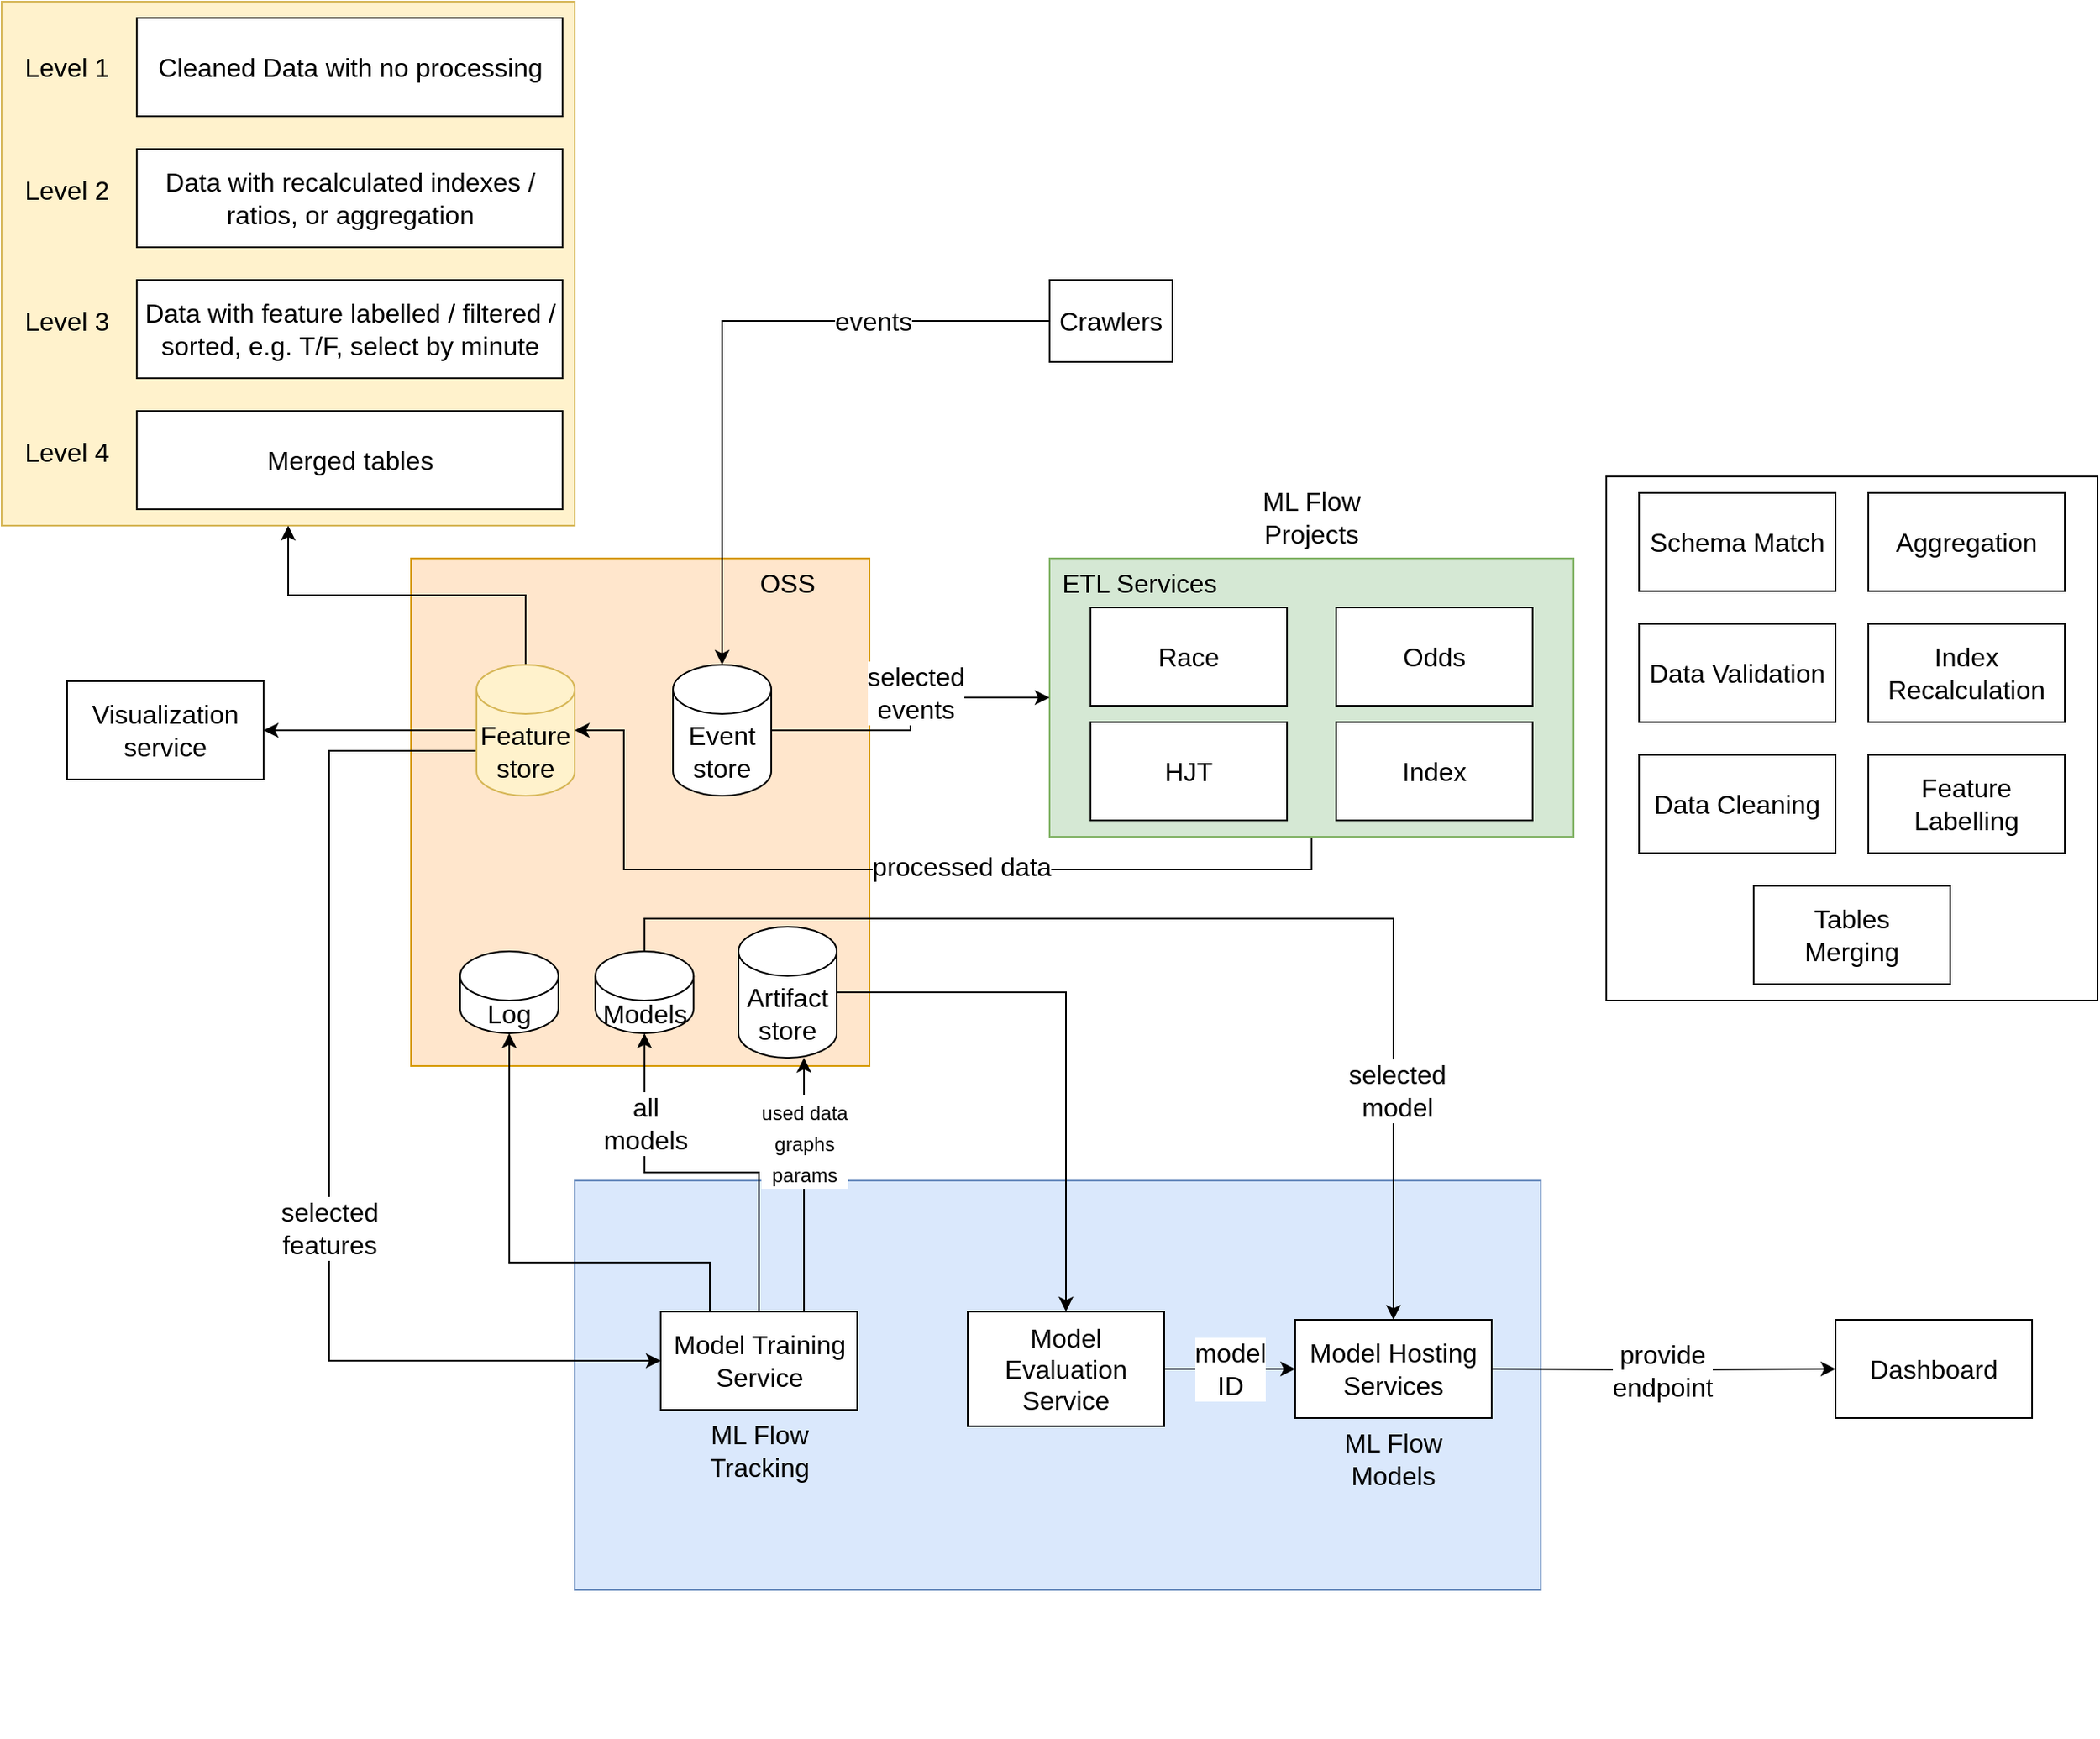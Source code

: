 <mxfile version="20.2.8" type="github">
  <diagram id="_OYlfLiKj20trFkd4ubV" name="Page-1">
    <mxGraphModel dx="1426" dy="1263" grid="1" gridSize="10" guides="1" tooltips="1" connect="1" arrows="1" fold="1" page="1" pageScale="1" pageWidth="1654" pageHeight="1169" math="0" shadow="0">
      <root>
        <mxCell id="0" />
        <mxCell id="1" parent="0" />
        <mxCell id="ToE4UrAM6BWn20umVzim-93" value="" style="rounded=0;whiteSpace=wrap;html=1;fontSize=16;" vertex="1" parent="1">
          <mxGeometry x="1010" y="300" width="300" height="320" as="geometry" />
        </mxCell>
        <mxCell id="ToE4UrAM6BWn20umVzim-91" value="" style="rounded=0;whiteSpace=wrap;html=1;fontSize=16;fillColor=#fff2cc;strokeColor=#d6b656;" vertex="1" parent="1">
          <mxGeometry x="30" y="10" width="350" height="320" as="geometry" />
        </mxCell>
        <mxCell id="ToE4UrAM6BWn20umVzim-59" value="" style="rounded=0;whiteSpace=wrap;html=1;fontSize=16;fillColor=#dae8fc;strokeColor=#6c8ebf;" vertex="1" parent="1">
          <mxGeometry x="380" y="730" width="590" height="250" as="geometry" />
        </mxCell>
        <mxCell id="ToE4UrAM6BWn20umVzim-12" value="" style="rounded=0;whiteSpace=wrap;html=1;fontSize=16;fillColor=#ffe6cc;strokeColor=#d79b00;" vertex="1" parent="1">
          <mxGeometry x="280" y="350" width="280" height="310" as="geometry" />
        </mxCell>
        <mxCell id="ToE4UrAM6BWn20umVzim-37" style="edgeStyle=orthogonalEdgeStyle;rounded=0;orthogonalLoop=1;jettySize=auto;html=1;exitX=0.5;exitY=1;exitDx=0;exitDy=0;fontSize=16;" edge="1" parent="1" source="ToE4UrAM6BWn20umVzim-1" target="ToE4UrAM6BWn20umVzim-16">
          <mxGeometry relative="1" as="geometry">
            <Array as="points">
              <mxPoint x="830" y="540" />
              <mxPoint x="410" y="540" />
              <mxPoint x="410" y="455" />
            </Array>
          </mxGeometry>
        </mxCell>
        <mxCell id="ToE4UrAM6BWn20umVzim-39" value="processed data" style="edgeLabel;html=1;align=center;verticalAlign=middle;resizable=0;points=[];fontSize=16;" vertex="1" connectable="0" parent="ToE4UrAM6BWn20umVzim-37">
          <mxGeometry x="-0.156" y="-2" relative="1" as="geometry">
            <mxPoint as="offset" />
          </mxGeometry>
        </mxCell>
        <mxCell id="ToE4UrAM6BWn20umVzim-1" value="" style="rounded=0;whiteSpace=wrap;html=1;fillColor=#d5e8d4;strokeColor=#82b366;" vertex="1" parent="1">
          <mxGeometry x="670" y="350" width="320" height="170" as="geometry" />
        </mxCell>
        <mxCell id="ToE4UrAM6BWn20umVzim-2" value="ETL Services" style="text;html=1;strokeColor=none;fillColor=none;align=center;verticalAlign=middle;whiteSpace=wrap;rounded=0;fontSize=16;" vertex="1" parent="1">
          <mxGeometry x="670" y="350" width="110" height="30" as="geometry" />
        </mxCell>
        <mxCell id="ToE4UrAM6BWn20umVzim-15" style="edgeStyle=orthogonalEdgeStyle;rounded=0;orthogonalLoop=1;jettySize=auto;html=1;exitX=1;exitY=0.5;exitDx=0;exitDy=0;exitPerimeter=0;entryX=0;entryY=0.5;entryDx=0;entryDy=0;fontSize=16;" edge="1" parent="1" source="ToE4UrAM6BWn20umVzim-3" target="ToE4UrAM6BWn20umVzim-1">
          <mxGeometry relative="1" as="geometry" />
        </mxCell>
        <mxCell id="ToE4UrAM6BWn20umVzim-24" value="selected&lt;br&gt;events" style="edgeLabel;html=1;align=center;verticalAlign=middle;resizable=0;points=[];fontSize=16;" vertex="1" connectable="0" parent="ToE4UrAM6BWn20umVzim-15">
          <mxGeometry x="0.129" y="3" relative="1" as="geometry">
            <mxPoint as="offset" />
          </mxGeometry>
        </mxCell>
        <mxCell id="ToE4UrAM6BWn20umVzim-3" value="Event store" style="shape=cylinder3;whiteSpace=wrap;html=1;boundedLbl=1;backgroundOutline=1;size=15;fontSize=16;" vertex="1" parent="1">
          <mxGeometry x="440" y="415" width="60" height="80" as="geometry" />
        </mxCell>
        <mxCell id="ToE4UrAM6BWn20umVzim-13" style="edgeStyle=orthogonalEdgeStyle;rounded=0;orthogonalLoop=1;jettySize=auto;html=1;fontSize=16;" edge="1" parent="1" source="ToE4UrAM6BWn20umVzim-4" target="ToE4UrAM6BWn20umVzim-3">
          <mxGeometry relative="1" as="geometry" />
        </mxCell>
        <mxCell id="ToE4UrAM6BWn20umVzim-23" value="events" style="edgeLabel;html=1;align=center;verticalAlign=middle;resizable=0;points=[];fontSize=16;" vertex="1" connectable="0" parent="ToE4UrAM6BWn20umVzim-13">
          <mxGeometry x="-0.472" relative="1" as="geometry">
            <mxPoint as="offset" />
          </mxGeometry>
        </mxCell>
        <mxCell id="ToE4UrAM6BWn20umVzim-4" value="Crawlers" style="rounded=0;whiteSpace=wrap;html=1;fontSize=16;" vertex="1" parent="1">
          <mxGeometry x="670" y="180" width="75" height="50" as="geometry" />
        </mxCell>
        <mxCell id="ToE4UrAM6BWn20umVzim-7" value="Race" style="rounded=0;whiteSpace=wrap;html=1;fontSize=16;" vertex="1" parent="1">
          <mxGeometry x="695" y="380" width="120" height="60" as="geometry" />
        </mxCell>
        <mxCell id="ToE4UrAM6BWn20umVzim-8" value="HJT" style="rounded=0;whiteSpace=wrap;html=1;fontSize=16;" vertex="1" parent="1">
          <mxGeometry x="695" y="450" width="120" height="60" as="geometry" />
        </mxCell>
        <mxCell id="ToE4UrAM6BWn20umVzim-9" value="Odds" style="rounded=0;whiteSpace=wrap;html=1;fontSize=16;" vertex="1" parent="1">
          <mxGeometry x="845" y="380" width="120" height="60" as="geometry" />
        </mxCell>
        <mxCell id="ToE4UrAM6BWn20umVzim-10" value="Index" style="rounded=0;whiteSpace=wrap;html=1;fontSize=16;" vertex="1" parent="1">
          <mxGeometry x="845" y="450" width="120" height="60" as="geometry" />
        </mxCell>
        <mxCell id="ToE4UrAM6BWn20umVzim-14" value="OSS" style="text;html=1;strokeColor=none;fillColor=none;align=center;verticalAlign=middle;whiteSpace=wrap;rounded=0;fontSize=16;" vertex="1" parent="1">
          <mxGeometry x="480" y="350" width="60" height="30" as="geometry" />
        </mxCell>
        <mxCell id="ToE4UrAM6BWn20umVzim-21" style="edgeStyle=orthogonalEdgeStyle;rounded=0;orthogonalLoop=1;jettySize=auto;html=1;exitX=0;exitY=0.5;exitDx=0;exitDy=0;exitPerimeter=0;entryX=1;entryY=0.5;entryDx=0;entryDy=0;fontSize=16;" edge="1" parent="1" source="ToE4UrAM6BWn20umVzim-16" target="ToE4UrAM6BWn20umVzim-20">
          <mxGeometry relative="1" as="geometry" />
        </mxCell>
        <mxCell id="ToE4UrAM6BWn20umVzim-60" style="edgeStyle=orthogonalEdgeStyle;rounded=0;orthogonalLoop=1;jettySize=auto;html=1;exitX=0;exitY=0;exitDx=0;exitDy=52.5;exitPerimeter=0;fontSize=16;" edge="1" parent="1" source="ToE4UrAM6BWn20umVzim-16" target="ToE4UrAM6BWn20umVzim-40">
          <mxGeometry relative="1" as="geometry">
            <Array as="points">
              <mxPoint x="230" y="468" />
              <mxPoint x="230" y="840" />
            </Array>
          </mxGeometry>
        </mxCell>
        <mxCell id="ToE4UrAM6BWn20umVzim-61" value="selected&lt;br&gt;features" style="edgeLabel;html=1;align=center;verticalAlign=middle;resizable=0;points=[];fontSize=16;" vertex="1" connectable="0" parent="ToE4UrAM6BWn20umVzim-60">
          <mxGeometry x="0.145" relative="1" as="geometry">
            <mxPoint y="1" as="offset" />
          </mxGeometry>
        </mxCell>
        <mxCell id="ToE4UrAM6BWn20umVzim-92" style="edgeStyle=orthogonalEdgeStyle;rounded=0;orthogonalLoop=1;jettySize=auto;html=1;exitX=0.5;exitY=0;exitDx=0;exitDy=0;exitPerimeter=0;entryX=0.5;entryY=1;entryDx=0;entryDy=0;fontSize=16;" edge="1" parent="1" source="ToE4UrAM6BWn20umVzim-16" target="ToE4UrAM6BWn20umVzim-91">
          <mxGeometry relative="1" as="geometry" />
        </mxCell>
        <mxCell id="ToE4UrAM6BWn20umVzim-16" value="Feature&lt;br&gt;store" style="shape=cylinder3;whiteSpace=wrap;html=1;boundedLbl=1;backgroundOutline=1;size=15;fontSize=16;fillColor=#fff2cc;strokeColor=#d6b656;" vertex="1" parent="1">
          <mxGeometry x="320" y="415" width="60" height="80" as="geometry" />
        </mxCell>
        <mxCell id="ToE4UrAM6BWn20umVzim-20" value="Visualization service" style="rounded=0;whiteSpace=wrap;html=1;fontSize=16;" vertex="1" parent="1">
          <mxGeometry x="70" y="425" width="120" height="60" as="geometry" />
        </mxCell>
        <mxCell id="ToE4UrAM6BWn20umVzim-26" value="Data Cleaning" style="rounded=0;whiteSpace=wrap;html=1;fontSize=16;" vertex="1" parent="1">
          <mxGeometry x="1030" y="470" width="120" height="60" as="geometry" />
        </mxCell>
        <mxCell id="ToE4UrAM6BWn20umVzim-28" value="Aggregation" style="rounded=0;whiteSpace=wrap;html=1;fontSize=16;" vertex="1" parent="1">
          <mxGeometry x="1170" y="310" width="120" height="60" as="geometry" />
        </mxCell>
        <mxCell id="ToE4UrAM6BWn20umVzim-25" value="Data Validation" style="rounded=0;whiteSpace=wrap;html=1;fontSize=16;" vertex="1" parent="1">
          <mxGeometry x="1030" y="390" width="120" height="60" as="geometry" />
        </mxCell>
        <mxCell id="ToE4UrAM6BWn20umVzim-31" value="Schema Match" style="rounded=0;whiteSpace=wrap;html=1;fontSize=16;" vertex="1" parent="1">
          <mxGeometry x="1030" y="310" width="120" height="60" as="geometry" />
        </mxCell>
        <mxCell id="ToE4UrAM6BWn20umVzim-34" value="Index Recalculation" style="rounded=0;whiteSpace=wrap;html=1;fontSize=16;" vertex="1" parent="1">
          <mxGeometry x="1170" y="390" width="120" height="60" as="geometry" />
        </mxCell>
        <mxCell id="ToE4UrAM6BWn20umVzim-46" style="edgeStyle=orthogonalEdgeStyle;rounded=0;orthogonalLoop=1;jettySize=auto;html=1;exitX=0.5;exitY=0;exitDx=0;exitDy=0;fontSize=16;" edge="1" parent="1" source="ToE4UrAM6BWn20umVzim-40" target="ToE4UrAM6BWn20umVzim-44">
          <mxGeometry relative="1" as="geometry">
            <Array as="points">
              <mxPoint x="520" y="810" />
            </Array>
          </mxGeometry>
        </mxCell>
        <mxCell id="ToE4UrAM6BWn20umVzim-62" value="&lt;font style=&quot;font-size: 12px;&quot;&gt;used data&lt;br&gt;graphs&lt;br&gt;params&lt;/font&gt;" style="edgeLabel;html=1;align=center;verticalAlign=middle;resizable=0;points=[];fontSize=16;" vertex="1" connectable="0" parent="ToE4UrAM6BWn20umVzim-46">
          <mxGeometry x="0.585" y="3" relative="1" as="geometry">
            <mxPoint x="3" y="13" as="offset" />
          </mxGeometry>
        </mxCell>
        <mxCell id="ToE4UrAM6BWn20umVzim-77" style="edgeStyle=orthogonalEdgeStyle;rounded=0;orthogonalLoop=1;jettySize=auto;html=1;exitX=0.25;exitY=0;exitDx=0;exitDy=0;entryX=0.5;entryY=1;entryDx=0;entryDy=0;entryPerimeter=0;fontSize=16;" edge="1" parent="1" source="ToE4UrAM6BWn20umVzim-40" target="ToE4UrAM6BWn20umVzim-47">
          <mxGeometry relative="1" as="geometry">
            <Array as="points">
              <mxPoint x="463" y="780" />
              <mxPoint x="340" y="780" />
            </Array>
          </mxGeometry>
        </mxCell>
        <mxCell id="ToE4UrAM6BWn20umVzim-79" style="edgeStyle=orthogonalEdgeStyle;rounded=0;orthogonalLoop=1;jettySize=auto;html=1;exitX=0.5;exitY=0;exitDx=0;exitDy=0;entryX=0.5;entryY=1;entryDx=0;entryDy=0;entryPerimeter=0;fontSize=12;" edge="1" parent="1" source="ToE4UrAM6BWn20umVzim-40" target="ToE4UrAM6BWn20umVzim-55">
          <mxGeometry relative="1" as="geometry" />
        </mxCell>
        <mxCell id="ToE4UrAM6BWn20umVzim-83" value="all&lt;br&gt;models" style="edgeLabel;html=1;align=center;verticalAlign=middle;resizable=0;points=[];fontSize=16;" vertex="1" connectable="0" parent="ToE4UrAM6BWn20umVzim-79">
          <mxGeometry x="0.541" relative="1" as="geometry">
            <mxPoint as="offset" />
          </mxGeometry>
        </mxCell>
        <mxCell id="ToE4UrAM6BWn20umVzim-40" value="Model Training Service" style="rounded=0;whiteSpace=wrap;html=1;fontSize=16;" vertex="1" parent="1">
          <mxGeometry x="432.5" y="810" width="120" height="60" as="geometry" />
        </mxCell>
        <mxCell id="ToE4UrAM6BWn20umVzim-41" value="" style="shape=image;verticalLabelPosition=bottom;labelBackgroundColor=default;verticalAlign=top;aspect=fixed;imageAspect=0;image=https://www.mlflow.org/docs/latest/_static/MLflow-logo-final-black.png;" vertex="1" parent="1">
          <mxGeometry x="573.1" y="990" width="217" height="79.71" as="geometry" />
        </mxCell>
        <mxCell id="ToE4UrAM6BWn20umVzim-78" style="edgeStyle=orthogonalEdgeStyle;rounded=0;orthogonalLoop=1;jettySize=auto;html=1;exitX=1;exitY=0.5;exitDx=0;exitDy=0;exitPerimeter=0;fontSize=12;" edge="1" parent="1" source="ToE4UrAM6BWn20umVzim-44" target="ToE4UrAM6BWn20umVzim-67">
          <mxGeometry relative="1" as="geometry" />
        </mxCell>
        <mxCell id="ToE4UrAM6BWn20umVzim-44" value="Artifact store" style="shape=cylinder3;whiteSpace=wrap;html=1;boundedLbl=1;backgroundOutline=1;size=15;fontSize=16;" vertex="1" parent="1">
          <mxGeometry x="480" y="575" width="60" height="80" as="geometry" />
        </mxCell>
        <mxCell id="ToE4UrAM6BWn20umVzim-65" style="edgeStyle=orthogonalEdgeStyle;rounded=0;orthogonalLoop=1;jettySize=auto;html=1;exitX=1;exitY=0.5;exitDx=0;exitDy=0;entryX=0;entryY=0.5;entryDx=0;entryDy=0;fontSize=16;" edge="1" parent="1" target="ToE4UrAM6BWn20umVzim-64">
          <mxGeometry relative="1" as="geometry">
            <mxPoint x="940" y="845" as="sourcePoint" />
          </mxGeometry>
        </mxCell>
        <mxCell id="ToE4UrAM6BWn20umVzim-66" value="provide&lt;br&gt;endpoint" style="edgeLabel;html=1;align=center;verticalAlign=middle;resizable=0;points=[];fontSize=16;" vertex="1" connectable="0" parent="ToE4UrAM6BWn20umVzim-65">
          <mxGeometry x="-0.019" relative="1" as="geometry">
            <mxPoint as="offset" />
          </mxGeometry>
        </mxCell>
        <mxCell id="ToE4UrAM6BWn20umVzim-45" value="Model Hosting Services" style="rounded=0;whiteSpace=wrap;html=1;fontSize=16;" vertex="1" parent="1">
          <mxGeometry x="820" y="815" width="120" height="60" as="geometry" />
        </mxCell>
        <mxCell id="ToE4UrAM6BWn20umVzim-47" value="Log" style="shape=cylinder3;whiteSpace=wrap;html=1;boundedLbl=1;backgroundOutline=1;size=15;fontSize=16;" vertex="1" parent="1">
          <mxGeometry x="310" y="590" width="60" height="50" as="geometry" />
        </mxCell>
        <mxCell id="ToE4UrAM6BWn20umVzim-50" value="ML Flow&lt;br&gt;Tracking" style="text;html=1;strokeColor=none;fillColor=none;align=center;verticalAlign=middle;whiteSpace=wrap;rounded=0;fontSize=16;" vertex="1" parent="1">
          <mxGeometry x="452.6" y="880" width="79.8" height="30" as="geometry" />
        </mxCell>
        <mxCell id="ToE4UrAM6BWn20umVzim-51" value="ML Flow&lt;br&gt;Models" style="text;html=1;strokeColor=none;fillColor=none;align=center;verticalAlign=middle;whiteSpace=wrap;rounded=0;fontSize=16;" vertex="1" parent="1">
          <mxGeometry x="845" y="885" width="70" height="30" as="geometry" />
        </mxCell>
        <mxCell id="ToE4UrAM6BWn20umVzim-80" style="edgeStyle=orthogonalEdgeStyle;rounded=0;orthogonalLoop=1;jettySize=auto;html=1;exitX=0.5;exitY=0;exitDx=0;exitDy=0;exitPerimeter=0;fontSize=12;" edge="1" parent="1" source="ToE4UrAM6BWn20umVzim-55" target="ToE4UrAM6BWn20umVzim-45">
          <mxGeometry relative="1" as="geometry" />
        </mxCell>
        <mxCell id="ToE4UrAM6BWn20umVzim-82" value="selected&lt;br&gt;model" style="edgeLabel;html=1;align=center;verticalAlign=middle;resizable=0;points=[];fontSize=16;" vertex="1" connectable="0" parent="ToE4UrAM6BWn20umVzim-80">
          <mxGeometry x="0.612" y="2" relative="1" as="geometry">
            <mxPoint as="offset" />
          </mxGeometry>
        </mxCell>
        <mxCell id="ToE4UrAM6BWn20umVzim-55" value="Models" style="shape=cylinder3;whiteSpace=wrap;html=1;boundedLbl=1;backgroundOutline=1;size=15;fontSize=16;" vertex="1" parent="1">
          <mxGeometry x="392.6" y="590" width="60" height="50" as="geometry" />
        </mxCell>
        <mxCell id="ToE4UrAM6BWn20umVzim-64" value="Dashboard" style="rounded=0;whiteSpace=wrap;html=1;fontSize=16;" vertex="1" parent="1">
          <mxGeometry x="1150" y="815" width="120" height="60" as="geometry" />
        </mxCell>
        <mxCell id="ToE4UrAM6BWn20umVzim-81" value="&lt;font style=&quot;font-size: 16px;&quot;&gt;model&lt;br&gt;ID&lt;/font&gt;" style="edgeStyle=orthogonalEdgeStyle;rounded=0;orthogonalLoop=1;jettySize=auto;html=1;exitX=1;exitY=0.5;exitDx=0;exitDy=0;fontSize=12;" edge="1" parent="1" source="ToE4UrAM6BWn20umVzim-67" target="ToE4UrAM6BWn20umVzim-45">
          <mxGeometry relative="1" as="geometry" />
        </mxCell>
        <mxCell id="ToE4UrAM6BWn20umVzim-67" value="Model Evaluation Service" style="rounded=0;whiteSpace=wrap;html=1;fontSize=16;" vertex="1" parent="1">
          <mxGeometry x="620" y="810" width="120" height="70" as="geometry" />
        </mxCell>
        <mxCell id="ToE4UrAM6BWn20umVzim-70" value="Feature&lt;br&gt;Labelling" style="rounded=0;whiteSpace=wrap;html=1;fontSize=16;" vertex="1" parent="1">
          <mxGeometry x="1170" y="470" width="120" height="60" as="geometry" />
        </mxCell>
        <mxCell id="ToE4UrAM6BWn20umVzim-72" value="ML Flow Projects" style="text;html=1;strokeColor=none;fillColor=none;align=center;verticalAlign=middle;whiteSpace=wrap;rounded=0;fontSize=16;" vertex="1" parent="1">
          <mxGeometry x="790.1" y="310" width="79.8" height="30" as="geometry" />
        </mxCell>
        <mxCell id="ToE4UrAM6BWn20umVzim-84" value="Tables&lt;br&gt;Merging" style="rounded=0;whiteSpace=wrap;html=1;fontSize=16;" vertex="1" parent="1">
          <mxGeometry x="1100" y="550" width="120" height="60" as="geometry" />
        </mxCell>
        <mxCell id="ToE4UrAM6BWn20umVzim-85" value="Cleaned Data with no processing" style="rounded=0;whiteSpace=wrap;html=1;fontSize=16;" vertex="1" parent="1">
          <mxGeometry x="112.6" y="20" width="260" height="60" as="geometry" />
        </mxCell>
        <mxCell id="ToE4UrAM6BWn20umVzim-86" value="Level 1" style="text;html=1;strokeColor=none;fillColor=none;align=center;verticalAlign=middle;whiteSpace=wrap;rounded=0;fontSize=16;" vertex="1" parent="1">
          <mxGeometry x="40" y="35" width="60" height="30" as="geometry" />
        </mxCell>
        <mxCell id="ToE4UrAM6BWn20umVzim-87" value="Data with recalculated indexes / ratios, or aggregation" style="rounded=0;whiteSpace=wrap;html=1;fontSize=16;" vertex="1" parent="1">
          <mxGeometry x="112.6" y="100" width="260" height="60" as="geometry" />
        </mxCell>
        <mxCell id="ToE4UrAM6BWn20umVzim-88" value="Level 2" style="text;html=1;strokeColor=none;fillColor=none;align=center;verticalAlign=middle;whiteSpace=wrap;rounded=0;fontSize=16;" vertex="1" parent="1">
          <mxGeometry x="40" y="110" width="60" height="30" as="geometry" />
        </mxCell>
        <mxCell id="ToE4UrAM6BWn20umVzim-89" value="Data with feature labelled / filtered / sorted, e.g. T/F, select by minute" style="rounded=0;whiteSpace=wrap;html=1;fontSize=16;" vertex="1" parent="1">
          <mxGeometry x="112.6" y="180" width="260" height="60" as="geometry" />
        </mxCell>
        <mxCell id="ToE4UrAM6BWn20umVzim-90" value="Level 3" style="text;html=1;strokeColor=none;fillColor=none;align=center;verticalAlign=middle;whiteSpace=wrap;rounded=0;fontSize=16;" vertex="1" parent="1">
          <mxGeometry x="40" y="190" width="60" height="30" as="geometry" />
        </mxCell>
        <mxCell id="ToE4UrAM6BWn20umVzim-94" value="Merged tables" style="rounded=0;whiteSpace=wrap;html=1;fontSize=16;" vertex="1" parent="1">
          <mxGeometry x="112.6" y="260" width="260" height="60" as="geometry" />
        </mxCell>
        <mxCell id="ToE4UrAM6BWn20umVzim-95" value="Level 4" style="text;html=1;strokeColor=none;fillColor=none;align=center;verticalAlign=middle;whiteSpace=wrap;rounded=0;fontSize=16;" vertex="1" parent="1">
          <mxGeometry x="40" y="270" width="60" height="30" as="geometry" />
        </mxCell>
      </root>
    </mxGraphModel>
  </diagram>
</mxfile>
